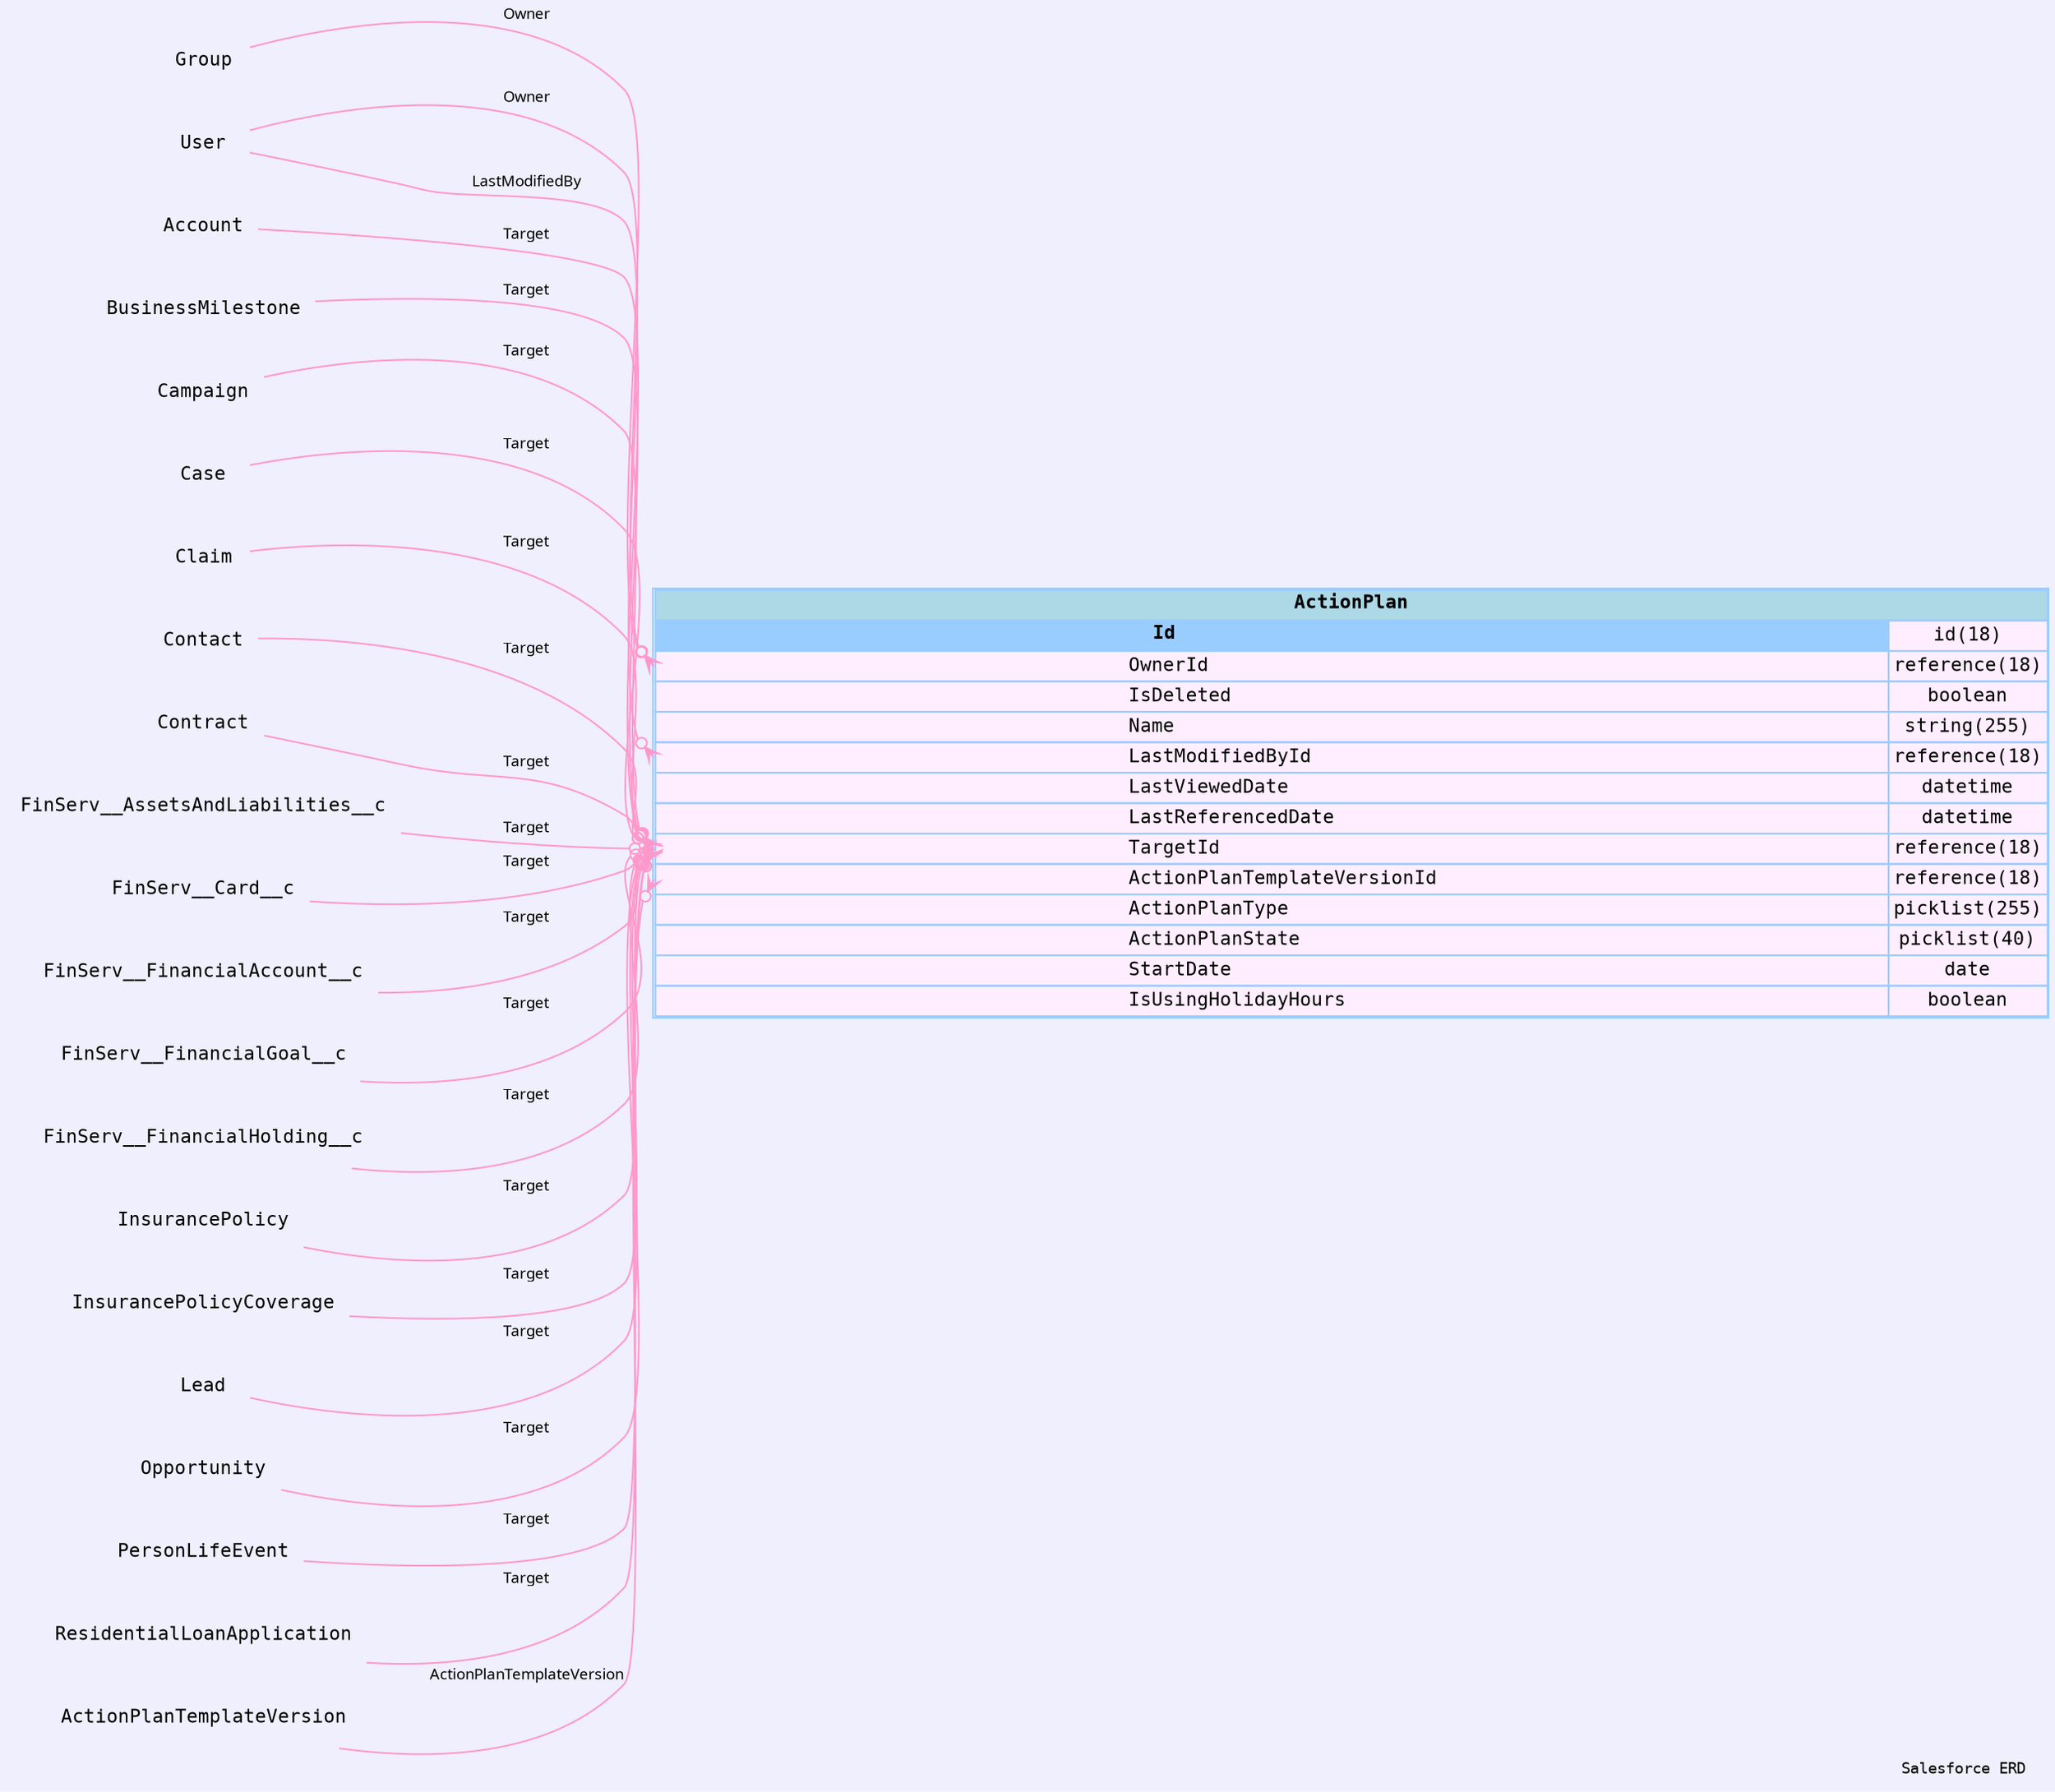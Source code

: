 
        digraph "Salesforce+ ERD" {  
            graph [  
              rankdir="RL"  
              bgcolor="#efeffd"  
              label="Salesforce ERD "  
              labeljust="r"  
              nodesep="0.18"  
              ranksep="0.46"        
              fontname="Courier"  
              fontsize="9"  
            ];  
            node [  
              fontname="Courier"  
              fontsize="11"  
              shape="plaintext"  
              color="#99ccff"  
            ];  
            edge [ arrowsize="0.8"   ];
        
            ActionPlan [shape=none, margin=0, label=<
                <table border="1" cellborder="1" cellspacing="0" bgcolor="#ffeeff" >   
                  <tr><td colspan="3" bgcolor="lightblue"><b>ActionPlan</b></td></tr>
             <tr>
                                        <td  bgcolor="#99ccff" port="Id" align="left">
                                           <b>Id</b>
                                        </td><td>id(18)</td></tr> <tr>
                                         <td port="OwnerId" align="left">
                                         OwnerId
                                       </td><td>reference(18)</td></tr> <tr>
                                         <td port="IsDeleted" align="left">
                                         IsDeleted
                                       </td><td>boolean</td></tr> <tr>
                                         <td port="Name" align="left">
                                         Name
                                       </td><td>string(255)</td></tr> <tr>
                                         <td port="LastModifiedById" align="left">
                                         LastModifiedById
                                       </td><td>reference(18)</td></tr> <tr>
                                         <td port="LastViewedDate" align="left">
                                         LastViewedDate
                                       </td><td>datetime</td></tr> <tr>
                                         <td port="LastReferencedDate" align="left">
                                         LastReferencedDate
                                       </td><td>datetime</td></tr> <tr>
                                         <td port="TargetId" align="left">
                                         TargetId
                                       </td><td>reference(18)</td></tr> <tr>
                                         <td port="ActionPlanTemplateVersionId" align="left">
                                         ActionPlanTemplateVersionId
                                       </td><td>reference(18)</td></tr> <tr>
                                         <td port="ActionPlanType" align="left">
                                         ActionPlanType
                                       </td><td>picklist(255)</td></tr> <tr>
                                         <td port="ActionPlanState" align="left">
                                         ActionPlanState
                                       </td><td>picklist(40)</td></tr> <tr>
                                         <td port="StartDate" align="left">
                                         StartDate
                                       </td><td>date</td></tr> <tr>
                                         <td port="IsUsingHolidayHours" align="left">
                                         IsUsingHolidayHours
                                       </td><td>boolean</td></tr>            
                </table>
                >
                  URL="#"
                  tooltip=" ActionPlan "
                ];
            
                            "ActionPlan" : "OwnerId": w -> 
                                  "Group" : "Id" 
                                           : e 
                                          [arrowhead=none 
                                           dir=back 
                                           arrowtail=crowodot 
                                           color="#ff99cc"
                                           label="Owner"
                                           fontname="Monaco"
                                           fontsize="9"
                                          ];
                      
                            "ActionPlan" : "OwnerId": w -> 
                                  "User" : "Id" 
                                           : e 
                                          [arrowhead=none 
                                           dir=back 
                                           arrowtail=crowodot 
                                           color="#ff99cc"
                                           label="Owner"
                                           fontname="Monaco"
                                           fontsize="9"
                                          ];
                      
                            "ActionPlan" : "LastModifiedById": w -> 
                                  "User" : "Id" 
                                           : e 
                                          [arrowhead=none 
                                           dir=back 
                                           arrowtail=crowodot 
                                           color="#ff99cc"
                                           label="LastModifiedBy"
                                           fontname="Monaco"
                                           fontsize="9"
                                          ];
                      
                            "ActionPlan" : "TargetId": w -> 
                                  "Account" : "Id" 
                                           : e 
                                          [arrowhead=none 
                                           dir=back 
                                           arrowtail=crowodot 
                                           color="#ff99cc"
                                           label="Target"
                                           fontname="Monaco"
                                           fontsize="9"
                                          ];
                      
                            "ActionPlan" : "TargetId": w -> 
                                  "BusinessMilestone" : "Id" 
                                           : e 
                                          [arrowhead=none 
                                           dir=back 
                                           arrowtail=crowodot 
                                           color="#ff99cc"
                                           label="Target"
                                           fontname="Monaco"
                                           fontsize="9"
                                          ];
                      
                            "ActionPlan" : "TargetId": w -> 
                                  "Campaign" : "Id" 
                                           : e 
                                          [arrowhead=none 
                                           dir=back 
                                           arrowtail=crowodot 
                                           color="#ff99cc"
                                           label="Target"
                                           fontname="Monaco"
                                           fontsize="9"
                                          ];
                      
                            "ActionPlan" : "TargetId": w -> 
                                  "Case" : "Id" 
                                           : e 
                                          [arrowhead=none 
                                           dir=back 
                                           arrowtail=crowodot 
                                           color="#ff99cc"
                                           label="Target"
                                           fontname="Monaco"
                                           fontsize="9"
                                          ];
                      
                            "ActionPlan" : "TargetId": w -> 
                                  "Claim" : "Id" 
                                           : e 
                                          [arrowhead=none 
                                           dir=back 
                                           arrowtail=crowodot 
                                           color="#ff99cc"
                                           label="Target"
                                           fontname="Monaco"
                                           fontsize="9"
                                          ];
                      
                            "ActionPlan" : "TargetId": w -> 
                                  "Contact" : "Id" 
                                           : e 
                                          [arrowhead=none 
                                           dir=back 
                                           arrowtail=crowodot 
                                           color="#ff99cc"
                                           label="Target"
                                           fontname="Monaco"
                                           fontsize="9"
                                          ];
                      
                            "ActionPlan" : "TargetId": w -> 
                                  "Contract" : "Id" 
                                           : e 
                                          [arrowhead=none 
                                           dir=back 
                                           arrowtail=crowodot 
                                           color="#ff99cc"
                                           label="Target"
                                           fontname="Monaco"
                                           fontsize="9"
                                          ];
                      
                            "ActionPlan" : "TargetId": w -> 
                                  "FinServ__AssetsAndLiabilities__c" : "Id" 
                                           : e 
                                          [arrowhead=none 
                                           dir=back 
                                           arrowtail=crowodot 
                                           color="#ff99cc"
                                           label="Target"
                                           fontname="Monaco"
                                           fontsize="9"
                                          ];
                      
                            "ActionPlan" : "TargetId": w -> 
                                  "FinServ__Card__c" : "Id" 
                                           : e 
                                          [arrowhead=none 
                                           dir=back 
                                           arrowtail=crowodot 
                                           color="#ff99cc"
                                           label="Target"
                                           fontname="Monaco"
                                           fontsize="9"
                                          ];
                      
                            "ActionPlan" : "TargetId": w -> 
                                  "FinServ__FinancialAccount__c" : "Id" 
                                           : e 
                                          [arrowhead=none 
                                           dir=back 
                                           arrowtail=crowodot 
                                           color="#ff99cc"
                                           label="Target"
                                           fontname="Monaco"
                                           fontsize="9"
                                          ];
                      
                            "ActionPlan" : "TargetId": w -> 
                                  "FinServ__FinancialGoal__c" : "Id" 
                                           : e 
                                          [arrowhead=none 
                                           dir=back 
                                           arrowtail=crowodot 
                                           color="#ff99cc"
                                           label="Target"
                                           fontname="Monaco"
                                           fontsize="9"
                                          ];
                      
                            "ActionPlan" : "TargetId": w -> 
                                  "FinServ__FinancialHolding__c" : "Id" 
                                           : e 
                                          [arrowhead=none 
                                           dir=back 
                                           arrowtail=crowodot 
                                           color="#ff99cc"
                                           label="Target"
                                           fontname="Monaco"
                                           fontsize="9"
                                          ];
                      
                            "ActionPlan" : "TargetId": w -> 
                                  "InsurancePolicy" : "Id" 
                                           : e 
                                          [arrowhead=none 
                                           dir=back 
                                           arrowtail=crowodot 
                                           color="#ff99cc"
                                           label="Target"
                                           fontname="Monaco"
                                           fontsize="9"
                                          ];
                      
                            "ActionPlan" : "TargetId": w -> 
                                  "InsurancePolicyCoverage" : "Id" 
                                           : e 
                                          [arrowhead=none 
                                           dir=back 
                                           arrowtail=crowodot 
                                           color="#ff99cc"
                                           label="Target"
                                           fontname="Monaco"
                                           fontsize="9"
                                          ];
                      
                            "ActionPlan" : "TargetId": w -> 
                                  "Lead" : "Id" 
                                           : e 
                                          [arrowhead=none 
                                           dir=back 
                                           arrowtail=crowodot 
                                           color="#ff99cc"
                                           label="Target"
                                           fontname="Monaco"
                                           fontsize="9"
                                          ];
                      
                            "ActionPlan" : "TargetId": w -> 
                                  "Opportunity" : "Id" 
                                           : e 
                                          [arrowhead=none 
                                           dir=back 
                                           arrowtail=crowodot 
                                           color="#ff99cc"
                                           label="Target"
                                           fontname="Monaco"
                                           fontsize="9"
                                          ];
                      
                            "ActionPlan" : "TargetId": w -> 
                                  "PersonLifeEvent" : "Id" 
                                           : e 
                                          [arrowhead=none 
                                           dir=back 
                                           arrowtail=crowodot 
                                           color="#ff99cc"
                                           label="Target"
                                           fontname="Monaco"
                                           fontsize="9"
                                          ];
                      
                            "ActionPlan" : "TargetId": w -> 
                                  "ResidentialLoanApplication" : "Id" 
                                           : e 
                                          [arrowhead=none 
                                           dir=back 
                                           arrowtail=crowodot 
                                           color="#ff99cc"
                                           label="Target"
                                           fontname="Monaco"
                                           fontsize="9"
                                          ];
                      
                            "ActionPlan" : "ActionPlanTemplateVersionId": w -> 
                                  "ActionPlanTemplateVersion" : "Id" 
                                           : e 
                                          [arrowhead=none 
                                           dir=back 
                                           arrowtail=crowodot 
                                           color="#ff99cc"
                                           label="ActionPlanTemplateVersion"
                                           fontname="Monaco"
                                           fontsize="9"
                                          ];
                      }